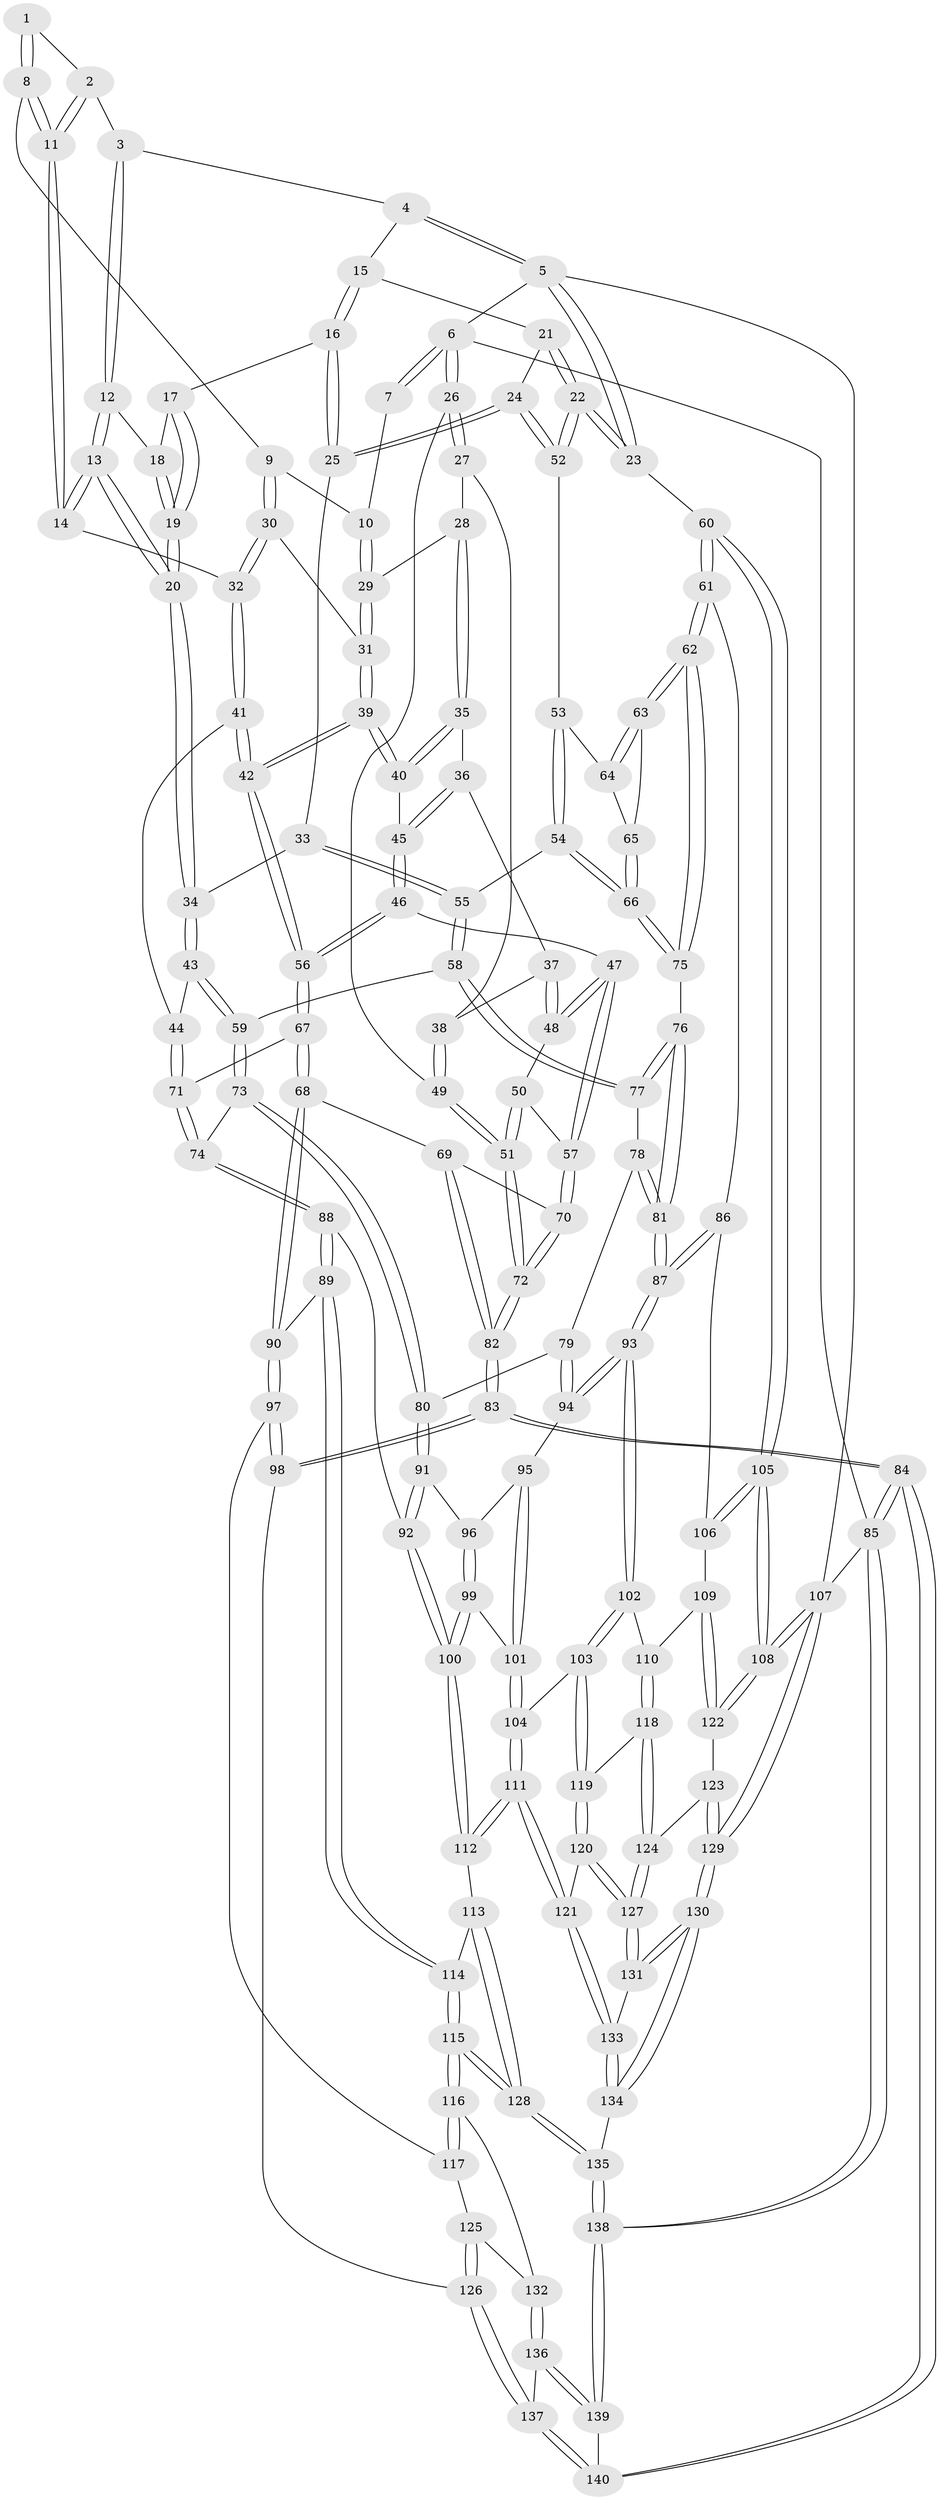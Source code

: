 // coarse degree distribution, {3: 0.6470588235294118, 4: 0.17647058823529413, 2: 0.1411764705882353, 5: 0.03529411764705882}
// Generated by graph-tools (version 1.1) at 2025/54/03/04/25 22:54:37]
// undirected, 140 vertices, 347 edges
graph export_dot {
  node [color=gray90,style=filled];
  1 [pos="+0.39383384167663066+0"];
  2 [pos="+0.5095506602930853+0"];
  3 [pos="+0.5459137322506141+0"];
  4 [pos="+0.7666377445555844+0"];
  5 [pos="+1+0"];
  6 [pos="+0+0"];
  7 [pos="+0.22298318043781146+0"];
  8 [pos="+0.36981414310597327+0.052586761415870584"];
  9 [pos="+0.32816709949528966+0.10360147926626914"];
  10 [pos="+0.20200698618848162+0"];
  11 [pos="+0.46283196023506457+0.1138699639687528"];
  12 [pos="+0.5822319803162297+0.017117547578789645"];
  13 [pos="+0.5350581666515296+0.16409393056360522"];
  14 [pos="+0.4686362208592035+0.13515921867639052"];
  15 [pos="+0.7845894629699903+0"];
  16 [pos="+0.7436808633492316+0.08142793271778608"];
  17 [pos="+0.7080812254336035+0.08663638860638673"];
  18 [pos="+0.6286975874351288+0.06624168204102518"];
  19 [pos="+0.6157500945349984+0.14755835734923994"];
  20 [pos="+0.5711002716280469+0.20762660990886467"];
  21 [pos="+0.8751918143904648+0.054240387445133174"];
  22 [pos="+1+0.17853244128090356"];
  23 [pos="+1+0.1890139899367753"];
  24 [pos="+0.8230746062769839+0.20861692828955408"];
  25 [pos="+0.7671767735474996+0.17198922539236966"];
  26 [pos="+0+0"];
  27 [pos="+0.14462262169319484+0.09817593880373371"];
  28 [pos="+0.15331145689187617+0.09989227383987906"];
  29 [pos="+0.16374183546399126+0.0876620871243346"];
  30 [pos="+0.3286557751151859+0.11807937126151055"];
  31 [pos="+0.3027841135526667+0.15802810412495183"];
  32 [pos="+0.4327607382843427+0.1540349142065724"];
  33 [pos="+0.7054506413999027+0.200574593497499"];
  34 [pos="+0.5785356088722171+0.22852685684811455"];
  35 [pos="+0.1507201048579255+0.12439806652511866"];
  36 [pos="+0.14029310078014207+0.14130269184863756"];
  37 [pos="+0.06301147785849873+0.18964426244837104"];
  38 [pos="+0+0.11269423887816499"];
  39 [pos="+0.29633418854952953+0.25092822429874306"];
  40 [pos="+0.22963168145910606+0.21167932530845948"];
  41 [pos="+0.3722017567852558+0.25730672242061076"];
  42 [pos="+0.31043462107605385+0.2840319433770432"];
  43 [pos="+0.5700393453638113+0.27173794927638745"];
  44 [pos="+0.5133224996290578+0.28489473083535083"];
  45 [pos="+0.1410899951108912+0.2468494453315203"];
  46 [pos="+0.12801157642305142+0.28606625465788443"];
  47 [pos="+0.12370657891208005+0.28757391466174614"];
  48 [pos="+0.06287452016695433+0.24663956124470043"];
  49 [pos="+0+0.05540598494280179"];
  50 [pos="+0.0016641684125847116+0.26812081470809307"];
  51 [pos="+0+0.3238821891822742"];
  52 [pos="+0.8298841500424304+0.21539470527822827"];
  53 [pos="+0.81946396467653+0.26509980265043254"];
  54 [pos="+0.7234071644801795+0.3488485350487082"];
  55 [pos="+0.723275409468472+0.34882013874852064"];
  56 [pos="+0.2926110858521311+0.3397742871314214"];
  57 [pos="+0.09491030675819821+0.3373745798013219"];
  58 [pos="+0.6338853278341523+0.345473490142912"];
  59 [pos="+0.5847356027454622+0.3022470396983969"];
  60 [pos="+1+0.41108067670578324"];
  61 [pos="+1+0.45383223655870475"];
  62 [pos="+0.9994859881891107+0.44837354329253254"];
  63 [pos="+0.9072503158240399+0.3806777111140718"];
  64 [pos="+0.8307527519576372+0.2851019683563805"];
  65 [pos="+0.8155201451541196+0.3800846942827536"];
  66 [pos="+0.7607183208586841+0.4085746730325202"];
  67 [pos="+0.2973708541883359+0.3793969376153891"];
  68 [pos="+0.18903022800759786+0.48107978060876777"];
  69 [pos="+0.17660733986341168+0.4766541093885329"];
  70 [pos="+0.06800899883907581+0.3974800640545463"];
  71 [pos="+0.3850215053186806+0.4313495634873178"];
  72 [pos="+0+0.415150967792788"];
  73 [pos="+0.4839031929391806+0.46245195758610813"];
  74 [pos="+0.3894985616389412+0.4364177996482716"];
  75 [pos="+0.7632557909742929+0.42173562552615934"];
  76 [pos="+0.7523711909506092+0.4695629047213338"];
  77 [pos="+0.6287555438274416+0.4320038136253249"];
  78 [pos="+0.6130019867328675+0.4665977936483872"];
  79 [pos="+0.5701735113196437+0.49707650086349614"];
  80 [pos="+0.515975431755405+0.49525800278811033"];
  81 [pos="+0.7622119079627755+0.5686684466145185"];
  82 [pos="+0+0.6467163333962047"];
  83 [pos="+0+0.7307636986692995"];
  84 [pos="+0+1"];
  85 [pos="+0+1"];
  86 [pos="+0.9039453367088527+0.5519988201866318"];
  87 [pos="+0.7724434643411282+0.5955424643261814"];
  88 [pos="+0.35848520717191223+0.6546642552233388"];
  89 [pos="+0.3358597821331244+0.6619079603785374"];
  90 [pos="+0.2104517414303535+0.6437079192297263"];
  91 [pos="+0.4932284210645824+0.5848878041959857"];
  92 [pos="+0.36441161870312205+0.6557224756508252"];
  93 [pos="+0.7597513434290164+0.6172673710126497"];
  94 [pos="+0.6180100249256886+0.5794398311091822"];
  95 [pos="+0.571490097160857+0.617686679685681"];
  96 [pos="+0.5094966900211625+0.5974534123889935"];
  97 [pos="+0.15006116937612787+0.6939636217238417"];
  98 [pos="+0.028442670777783282+0.7306890869703891"];
  99 [pos="+0.5254479691111777+0.6933218362376281"];
  100 [pos="+0.5005974665245414+0.7607893744123804"];
  101 [pos="+0.5744611307653082+0.6412169244000804"];
  102 [pos="+0.7538051891436528+0.6610353804044219"];
  103 [pos="+0.6710702443452546+0.721835604720471"];
  104 [pos="+0.6615656463729152+0.7255014805054544"];
  105 [pos="+1+0.7005226215133351"];
  106 [pos="+0.9486454288908251+0.6684115915522131"];
  107 [pos="+1+1"];
  108 [pos="+1+1"];
  109 [pos="+0.9162100649291722+0.7639565494063685"];
  110 [pos="+0.7764020969086752+0.6897276904631614"];
  111 [pos="+0.5454906780528066+0.815984826447743"];
  112 [pos="+0.5284583969262451+0.8060795410287772"];
  113 [pos="+0.4643172692791845+0.8296050734218636"];
  114 [pos="+0.3344359781188018+0.8414217174975795"];
  115 [pos="+0.31102206837594126+0.8728365749732836"];
  116 [pos="+0.2830265841438178+0.868587399320493"];
  117 [pos="+0.21491478067257452+0.8047561804272333"];
  118 [pos="+0.7851000746493435+0.8297255711588535"];
  119 [pos="+0.722544623376919+0.844904282489066"];
  120 [pos="+0.703859935786632+0.869128948746798"];
  121 [pos="+0.5631754808170646+0.868809076200276"];
  122 [pos="+0.9638161878147926+0.8439197116129675"];
  123 [pos="+0.8261693916805504+0.8657844031696411"];
  124 [pos="+0.8204436023023696+0.8653145767237187"];
  125 [pos="+0.16441712737444125+0.8915983792263681"];
  126 [pos="+0.141198931422018+0.8994899244604194"];
  127 [pos="+0.7486530985251073+0.9501745999114493"];
  128 [pos="+0.3583700017011054+0.9931395175800661"];
  129 [pos="+0.9056220360348631+1"];
  130 [pos="+0.9036469067886922+1"];
  131 [pos="+0.7472657265097817+0.9594517492207825"];
  132 [pos="+0.23719484595374535+0.8971496301336255"];
  133 [pos="+0.5608883329935077+0.9408830059238109"];
  134 [pos="+0.47651033126608316+1"];
  135 [pos="+0.3965517363133083+1"];
  136 [pos="+0.22182751233589043+0.9366975551502196"];
  137 [pos="+0.14030235022347215+0.9053300658685084"];
  138 [pos="+0.3056670256205534+1"];
  139 [pos="+0.204808636079712+0.9988641596336152"];
  140 [pos="+0.13396147570588038+0.9359983590153366"];
  1 -- 2;
  1 -- 8;
  1 -- 8;
  2 -- 3;
  2 -- 11;
  2 -- 11;
  3 -- 4;
  3 -- 12;
  3 -- 12;
  4 -- 5;
  4 -- 5;
  4 -- 15;
  5 -- 6;
  5 -- 23;
  5 -- 23;
  5 -- 107;
  6 -- 7;
  6 -- 7;
  6 -- 26;
  6 -- 26;
  6 -- 85;
  7 -- 10;
  8 -- 9;
  8 -- 11;
  8 -- 11;
  9 -- 10;
  9 -- 30;
  9 -- 30;
  10 -- 29;
  10 -- 29;
  11 -- 14;
  11 -- 14;
  12 -- 13;
  12 -- 13;
  12 -- 18;
  13 -- 14;
  13 -- 14;
  13 -- 20;
  13 -- 20;
  14 -- 32;
  15 -- 16;
  15 -- 16;
  15 -- 21;
  16 -- 17;
  16 -- 25;
  16 -- 25;
  17 -- 18;
  17 -- 19;
  17 -- 19;
  18 -- 19;
  18 -- 19;
  19 -- 20;
  19 -- 20;
  20 -- 34;
  20 -- 34;
  21 -- 22;
  21 -- 22;
  21 -- 24;
  22 -- 23;
  22 -- 23;
  22 -- 52;
  22 -- 52;
  23 -- 60;
  24 -- 25;
  24 -- 25;
  24 -- 52;
  24 -- 52;
  25 -- 33;
  26 -- 27;
  26 -- 27;
  26 -- 49;
  27 -- 28;
  27 -- 38;
  28 -- 29;
  28 -- 35;
  28 -- 35;
  29 -- 31;
  29 -- 31;
  30 -- 31;
  30 -- 32;
  30 -- 32;
  31 -- 39;
  31 -- 39;
  32 -- 41;
  32 -- 41;
  33 -- 34;
  33 -- 55;
  33 -- 55;
  34 -- 43;
  34 -- 43;
  35 -- 36;
  35 -- 40;
  35 -- 40;
  36 -- 37;
  36 -- 45;
  36 -- 45;
  37 -- 38;
  37 -- 48;
  37 -- 48;
  38 -- 49;
  38 -- 49;
  39 -- 40;
  39 -- 40;
  39 -- 42;
  39 -- 42;
  40 -- 45;
  41 -- 42;
  41 -- 42;
  41 -- 44;
  42 -- 56;
  42 -- 56;
  43 -- 44;
  43 -- 59;
  43 -- 59;
  44 -- 71;
  44 -- 71;
  45 -- 46;
  45 -- 46;
  46 -- 47;
  46 -- 56;
  46 -- 56;
  47 -- 48;
  47 -- 48;
  47 -- 57;
  47 -- 57;
  48 -- 50;
  49 -- 51;
  49 -- 51;
  50 -- 51;
  50 -- 51;
  50 -- 57;
  51 -- 72;
  51 -- 72;
  52 -- 53;
  53 -- 54;
  53 -- 54;
  53 -- 64;
  54 -- 55;
  54 -- 66;
  54 -- 66;
  55 -- 58;
  55 -- 58;
  56 -- 67;
  56 -- 67;
  57 -- 70;
  57 -- 70;
  58 -- 59;
  58 -- 77;
  58 -- 77;
  59 -- 73;
  59 -- 73;
  60 -- 61;
  60 -- 61;
  60 -- 105;
  60 -- 105;
  61 -- 62;
  61 -- 62;
  61 -- 86;
  62 -- 63;
  62 -- 63;
  62 -- 75;
  62 -- 75;
  63 -- 64;
  63 -- 64;
  63 -- 65;
  64 -- 65;
  65 -- 66;
  65 -- 66;
  66 -- 75;
  66 -- 75;
  67 -- 68;
  67 -- 68;
  67 -- 71;
  68 -- 69;
  68 -- 90;
  68 -- 90;
  69 -- 70;
  69 -- 82;
  69 -- 82;
  70 -- 72;
  70 -- 72;
  71 -- 74;
  71 -- 74;
  72 -- 82;
  72 -- 82;
  73 -- 74;
  73 -- 80;
  73 -- 80;
  74 -- 88;
  74 -- 88;
  75 -- 76;
  76 -- 77;
  76 -- 77;
  76 -- 81;
  76 -- 81;
  77 -- 78;
  78 -- 79;
  78 -- 81;
  78 -- 81;
  79 -- 80;
  79 -- 94;
  79 -- 94;
  80 -- 91;
  80 -- 91;
  81 -- 87;
  81 -- 87;
  82 -- 83;
  82 -- 83;
  83 -- 84;
  83 -- 84;
  83 -- 98;
  83 -- 98;
  84 -- 85;
  84 -- 85;
  84 -- 140;
  84 -- 140;
  85 -- 138;
  85 -- 138;
  85 -- 107;
  86 -- 87;
  86 -- 87;
  86 -- 106;
  87 -- 93;
  87 -- 93;
  88 -- 89;
  88 -- 89;
  88 -- 92;
  89 -- 90;
  89 -- 114;
  89 -- 114;
  90 -- 97;
  90 -- 97;
  91 -- 92;
  91 -- 92;
  91 -- 96;
  92 -- 100;
  92 -- 100;
  93 -- 94;
  93 -- 94;
  93 -- 102;
  93 -- 102;
  94 -- 95;
  95 -- 96;
  95 -- 101;
  95 -- 101;
  96 -- 99;
  96 -- 99;
  97 -- 98;
  97 -- 98;
  97 -- 117;
  98 -- 126;
  99 -- 100;
  99 -- 100;
  99 -- 101;
  100 -- 112;
  100 -- 112;
  101 -- 104;
  101 -- 104;
  102 -- 103;
  102 -- 103;
  102 -- 110;
  103 -- 104;
  103 -- 119;
  103 -- 119;
  104 -- 111;
  104 -- 111;
  105 -- 106;
  105 -- 106;
  105 -- 108;
  105 -- 108;
  106 -- 109;
  107 -- 108;
  107 -- 108;
  107 -- 129;
  107 -- 129;
  108 -- 122;
  108 -- 122;
  109 -- 110;
  109 -- 122;
  109 -- 122;
  110 -- 118;
  110 -- 118;
  111 -- 112;
  111 -- 112;
  111 -- 121;
  111 -- 121;
  112 -- 113;
  113 -- 114;
  113 -- 128;
  113 -- 128;
  114 -- 115;
  114 -- 115;
  115 -- 116;
  115 -- 116;
  115 -- 128;
  115 -- 128;
  116 -- 117;
  116 -- 117;
  116 -- 132;
  117 -- 125;
  118 -- 119;
  118 -- 124;
  118 -- 124;
  119 -- 120;
  119 -- 120;
  120 -- 121;
  120 -- 127;
  120 -- 127;
  121 -- 133;
  121 -- 133;
  122 -- 123;
  123 -- 124;
  123 -- 129;
  123 -- 129;
  124 -- 127;
  124 -- 127;
  125 -- 126;
  125 -- 126;
  125 -- 132;
  126 -- 137;
  126 -- 137;
  127 -- 131;
  127 -- 131;
  128 -- 135;
  128 -- 135;
  129 -- 130;
  129 -- 130;
  130 -- 131;
  130 -- 131;
  130 -- 134;
  130 -- 134;
  131 -- 133;
  132 -- 136;
  132 -- 136;
  133 -- 134;
  133 -- 134;
  134 -- 135;
  135 -- 138;
  135 -- 138;
  136 -- 137;
  136 -- 139;
  136 -- 139;
  137 -- 140;
  137 -- 140;
  138 -- 139;
  138 -- 139;
  139 -- 140;
}
